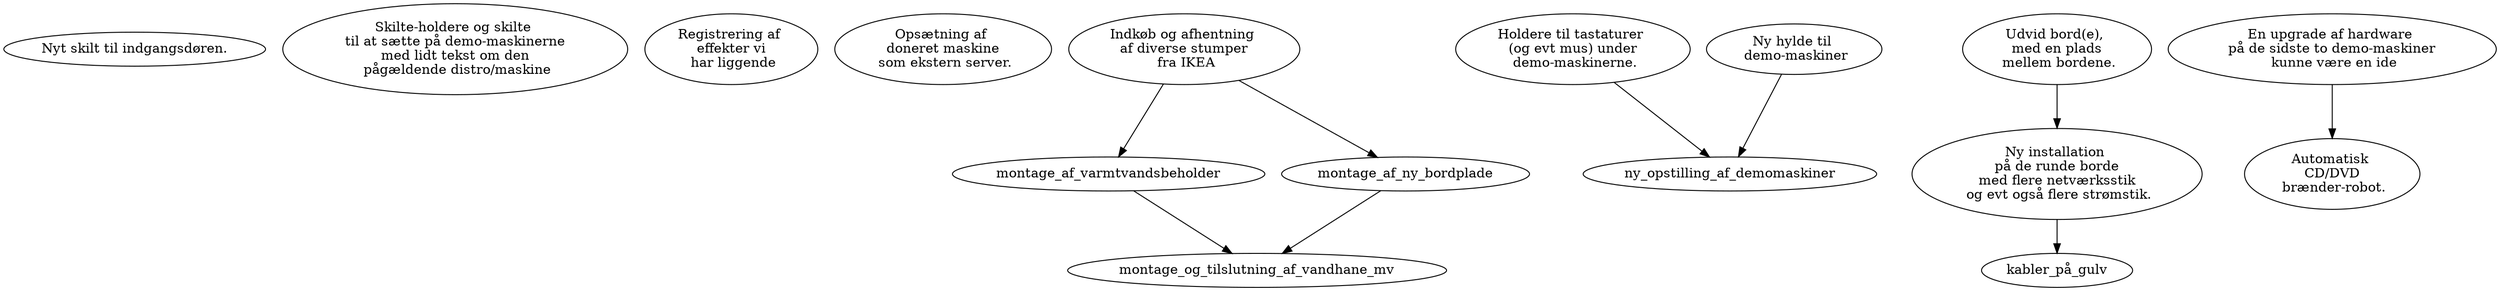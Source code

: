 digraph xxx {
    nyt_dørskilt [ label="Nyt skilt til indgangsdøren." ];
    skilteholdere [ label="Skilte-holdere og skilte \n til at sætte på demo-maskinerne \n med lidt tekst om den \n pågældende distro/maskine" ];
    registerer_udstyr [ label="Registrering af \n effekter vi \n har liggende" ];
    ny_bootserver [ label="Opsætning af \n doneret maskine \n som ekstern server." ];
    
    indkøb_hos_ikea [ label="Indkøb og afhentning \n af diverse stumper \n fra IKEA" ];
    indkøb_hos_ikea -> {montage_af_varmtvandsbeholder,montage_af_ny_bordplade} -> montage_og_tilslutning_af_vandhane_mv

    lav_keyboard_holdere [ label="Holdere til tastaturer \n (og evt mus) under \n demo-maskinerne." ];
    hylde_til_demomaskiner [ label="Ny hylde til \n demo-maskiner" ];
    {lav_keyboard_holdere,hylde_til_demomaskiner} -> ny_opstilling_af_demomaskiner;

    udvid_borde [ label="Udvid bord(e), \n med en plads \n mellem bordene." ];
    bord_instalationer [ label="Ny installation \n på de runde borde \n med flere netværksstik \n og evt også flere strømstik." ];
    kabler_på_gulv [ labek="Kabler til bordet \n ved projektoren skal \n lægges ned  i \n kabelkanal på gulvet." ];
    udvid_borde -> bord_instalationer -> kabler_på_gulv;

    upgrade_demomaskiner [ label="En upgrade af hardware \n på de sidste to demo-maskiner \n kunne være en ide" ];
    cd_brænder [ label="Automatisk \n CD/DVD \n brænder-robot." ];
    upgrade_demomaskiner -> cd_brænder;
}
